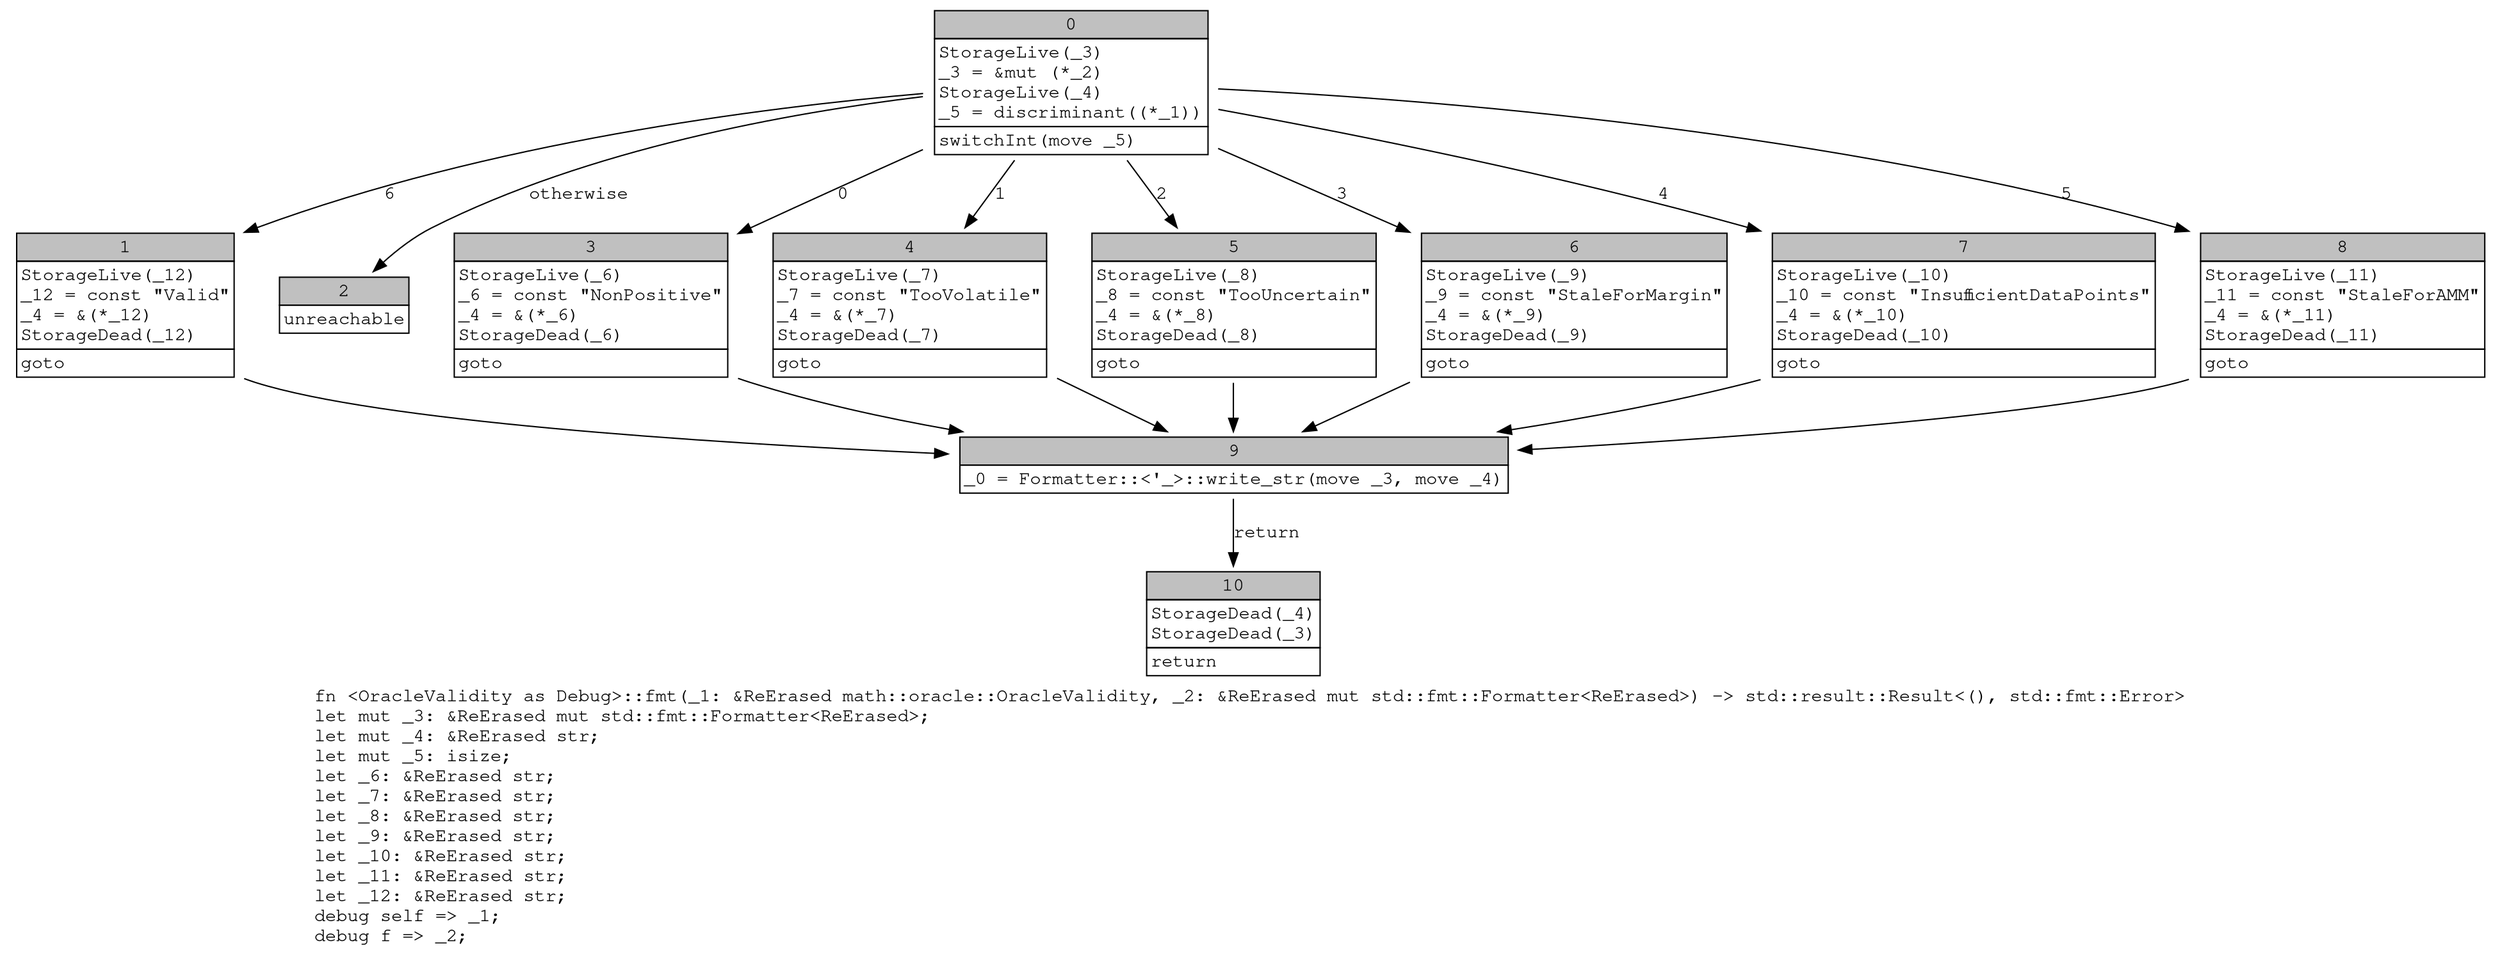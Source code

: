 digraph Mir_0_15040 {
    graph [fontname="Courier, monospace"];
    node [fontname="Courier, monospace"];
    edge [fontname="Courier, monospace"];
    label=<fn &lt;OracleValidity as Debug&gt;::fmt(_1: &amp;ReErased math::oracle::OracleValidity, _2: &amp;ReErased mut std::fmt::Formatter&lt;ReErased&gt;) -&gt; std::result::Result&lt;(), std::fmt::Error&gt;<br align="left"/>let mut _3: &amp;ReErased mut std::fmt::Formatter&lt;ReErased&gt;;<br align="left"/>let mut _4: &amp;ReErased str;<br align="left"/>let mut _5: isize;<br align="left"/>let _6: &amp;ReErased str;<br align="left"/>let _7: &amp;ReErased str;<br align="left"/>let _8: &amp;ReErased str;<br align="left"/>let _9: &amp;ReErased str;<br align="left"/>let _10: &amp;ReErased str;<br align="left"/>let _11: &amp;ReErased str;<br align="left"/>let _12: &amp;ReErased str;<br align="left"/>debug self =&gt; _1;<br align="left"/>debug f =&gt; _2;<br align="left"/>>;
    bb0__0_15040 [shape="none", label=<<table border="0" cellborder="1" cellspacing="0"><tr><td bgcolor="gray" align="center" colspan="1">0</td></tr><tr><td align="left" balign="left">StorageLive(_3)<br/>_3 = &amp;mut (*_2)<br/>StorageLive(_4)<br/>_5 = discriminant((*_1))<br/></td></tr><tr><td align="left">switchInt(move _5)</td></tr></table>>];
    bb1__0_15040 [shape="none", label=<<table border="0" cellborder="1" cellspacing="0"><tr><td bgcolor="gray" align="center" colspan="1">1</td></tr><tr><td align="left" balign="left">StorageLive(_12)<br/>_12 = const &quot;Valid&quot;<br/>_4 = &amp;(*_12)<br/>StorageDead(_12)<br/></td></tr><tr><td align="left">goto</td></tr></table>>];
    bb2__0_15040 [shape="none", label=<<table border="0" cellborder="1" cellspacing="0"><tr><td bgcolor="gray" align="center" colspan="1">2</td></tr><tr><td align="left">unreachable</td></tr></table>>];
    bb3__0_15040 [shape="none", label=<<table border="0" cellborder="1" cellspacing="0"><tr><td bgcolor="gray" align="center" colspan="1">3</td></tr><tr><td align="left" balign="left">StorageLive(_6)<br/>_6 = const &quot;NonPositive&quot;<br/>_4 = &amp;(*_6)<br/>StorageDead(_6)<br/></td></tr><tr><td align="left">goto</td></tr></table>>];
    bb4__0_15040 [shape="none", label=<<table border="0" cellborder="1" cellspacing="0"><tr><td bgcolor="gray" align="center" colspan="1">4</td></tr><tr><td align="left" balign="left">StorageLive(_7)<br/>_7 = const &quot;TooVolatile&quot;<br/>_4 = &amp;(*_7)<br/>StorageDead(_7)<br/></td></tr><tr><td align="left">goto</td></tr></table>>];
    bb5__0_15040 [shape="none", label=<<table border="0" cellborder="1" cellspacing="0"><tr><td bgcolor="gray" align="center" colspan="1">5</td></tr><tr><td align="left" balign="left">StorageLive(_8)<br/>_8 = const &quot;TooUncertain&quot;<br/>_4 = &amp;(*_8)<br/>StorageDead(_8)<br/></td></tr><tr><td align="left">goto</td></tr></table>>];
    bb6__0_15040 [shape="none", label=<<table border="0" cellborder="1" cellspacing="0"><tr><td bgcolor="gray" align="center" colspan="1">6</td></tr><tr><td align="left" balign="left">StorageLive(_9)<br/>_9 = const &quot;StaleForMargin&quot;<br/>_4 = &amp;(*_9)<br/>StorageDead(_9)<br/></td></tr><tr><td align="left">goto</td></tr></table>>];
    bb7__0_15040 [shape="none", label=<<table border="0" cellborder="1" cellspacing="0"><tr><td bgcolor="gray" align="center" colspan="1">7</td></tr><tr><td align="left" balign="left">StorageLive(_10)<br/>_10 = const &quot;InsufficientDataPoints&quot;<br/>_4 = &amp;(*_10)<br/>StorageDead(_10)<br/></td></tr><tr><td align="left">goto</td></tr></table>>];
    bb8__0_15040 [shape="none", label=<<table border="0" cellborder="1" cellspacing="0"><tr><td bgcolor="gray" align="center" colspan="1">8</td></tr><tr><td align="left" balign="left">StorageLive(_11)<br/>_11 = const &quot;StaleForAMM&quot;<br/>_4 = &amp;(*_11)<br/>StorageDead(_11)<br/></td></tr><tr><td align="left">goto</td></tr></table>>];
    bb9__0_15040 [shape="none", label=<<table border="0" cellborder="1" cellspacing="0"><tr><td bgcolor="gray" align="center" colspan="1">9</td></tr><tr><td align="left">_0 = Formatter::&lt;'_&gt;::write_str(move _3, move _4)</td></tr></table>>];
    bb10__0_15040 [shape="none", label=<<table border="0" cellborder="1" cellspacing="0"><tr><td bgcolor="gray" align="center" colspan="1">10</td></tr><tr><td align="left" balign="left">StorageDead(_4)<br/>StorageDead(_3)<br/></td></tr><tr><td align="left">return</td></tr></table>>];
    bb0__0_15040 -> bb3__0_15040 [label="0"];
    bb0__0_15040 -> bb4__0_15040 [label="1"];
    bb0__0_15040 -> bb5__0_15040 [label="2"];
    bb0__0_15040 -> bb6__0_15040 [label="3"];
    bb0__0_15040 -> bb7__0_15040 [label="4"];
    bb0__0_15040 -> bb8__0_15040 [label="5"];
    bb0__0_15040 -> bb1__0_15040 [label="6"];
    bb0__0_15040 -> bb2__0_15040 [label="otherwise"];
    bb1__0_15040 -> bb9__0_15040 [label=""];
    bb3__0_15040 -> bb9__0_15040 [label=""];
    bb4__0_15040 -> bb9__0_15040 [label=""];
    bb5__0_15040 -> bb9__0_15040 [label=""];
    bb6__0_15040 -> bb9__0_15040 [label=""];
    bb7__0_15040 -> bb9__0_15040 [label=""];
    bb8__0_15040 -> bb9__0_15040 [label=""];
    bb9__0_15040 -> bb10__0_15040 [label="return"];
}
